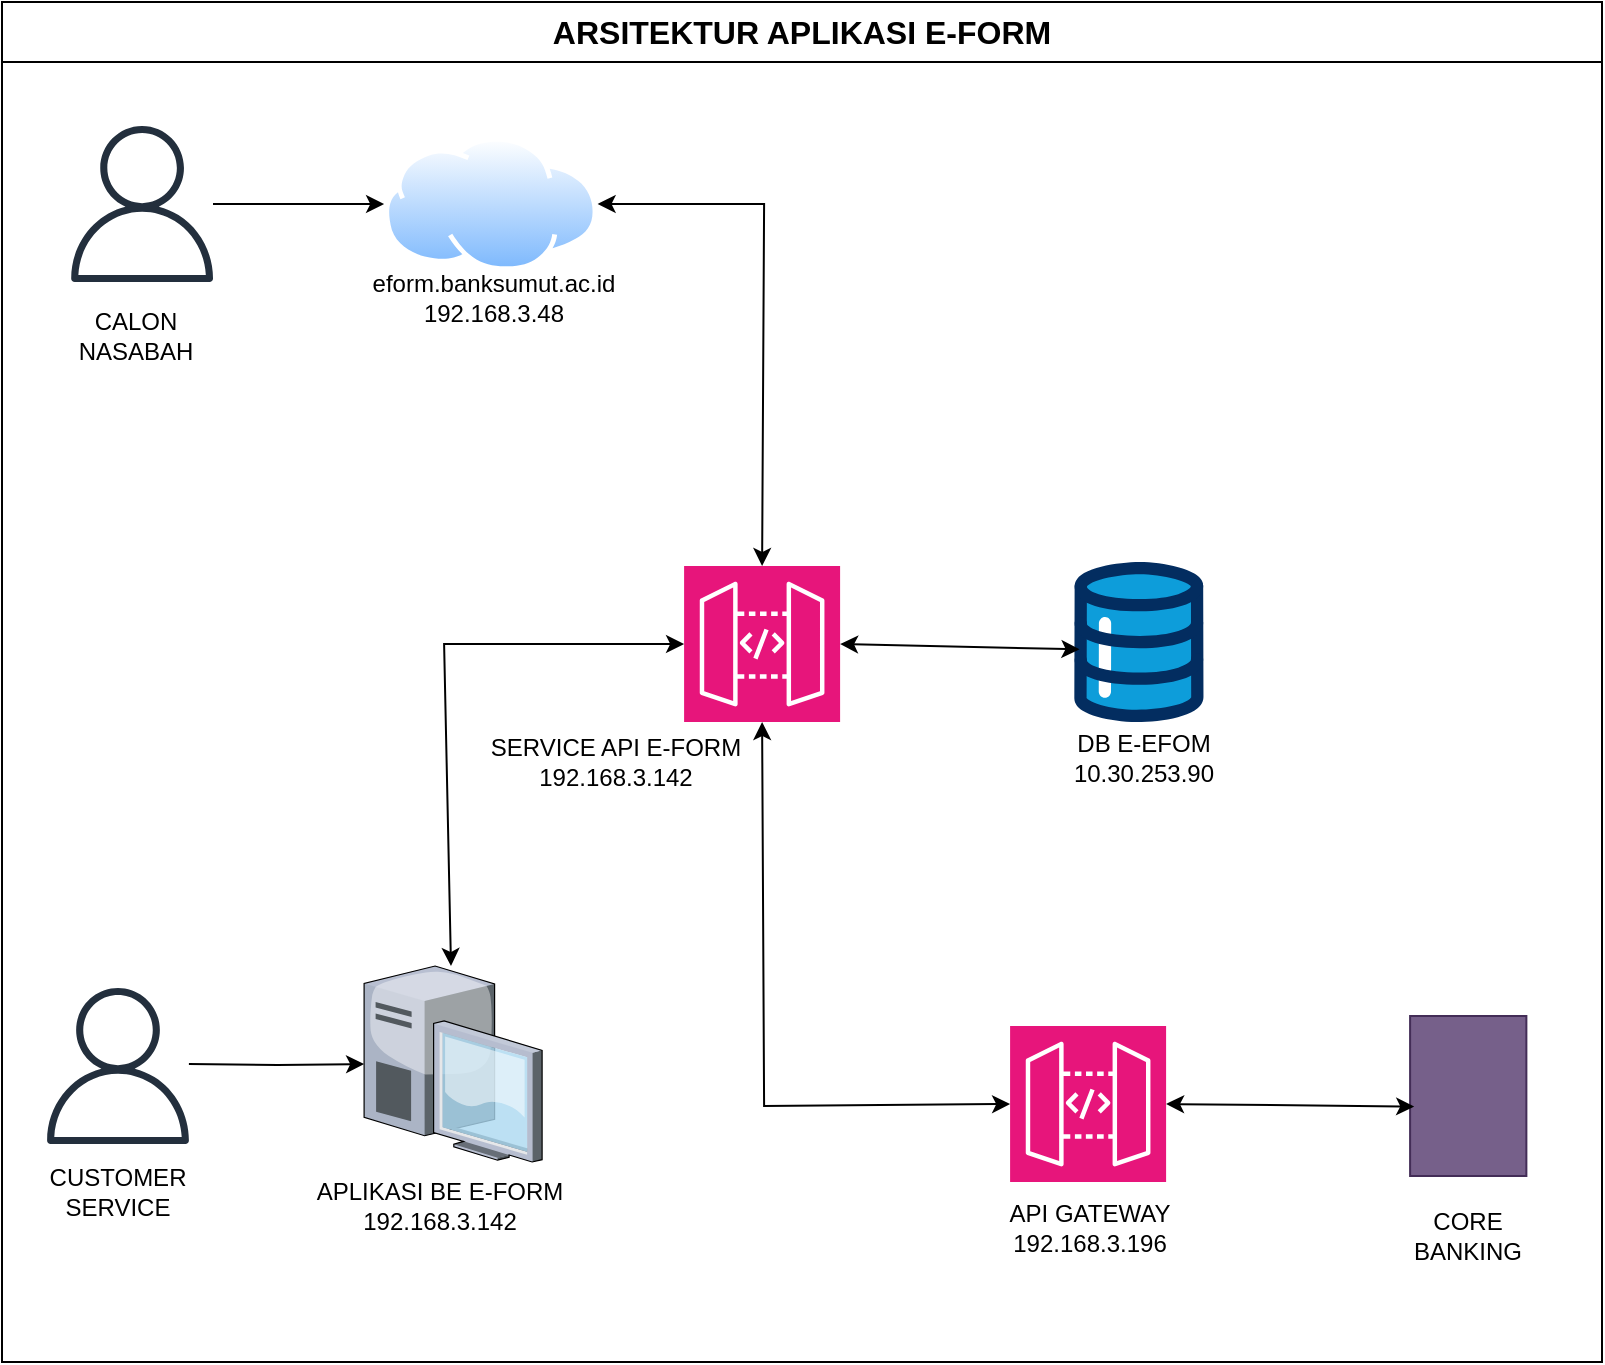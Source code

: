 <mxfile version="27.0.5">
  <diagram name="Halaman-1" id="TuidNOzBTHKesTeutjL0">
    <mxGraphModel dx="1123" dy="1946" grid="1" gridSize="10" guides="1" tooltips="1" connect="1" arrows="1" fold="1" page="1" pageScale="1" pageWidth="827" pageHeight="1169" math="0" shadow="0">
      <root>
        <mxCell id="0" />
        <mxCell id="1" parent="0" />
        <mxCell id="zBEeWKywitH0Ne99eGU0-4" value="" style="image;aspect=fixed;perimeter=ellipsePerimeter;html=1;align=center;shadow=0;dashed=0;spacingTop=3;image=img/lib/active_directory/internet_cloud.svg;" parent="1" vertex="1">
          <mxGeometry x="201.05" y="-1052.63" width="106.75" height="67.25" as="geometry" />
        </mxCell>
        <mxCell id="zBEeWKywitH0Ne99eGU0-17" value="" style="verticalLabelPosition=bottom;aspect=fixed;html=1;shape=mxgraph.salesforce.data;" parent="1" vertex="1">
          <mxGeometry x="546.05" y="-840" width="64.8" height="80" as="geometry" />
        </mxCell>
        <mxCell id="zBEeWKywitH0Ne99eGU0-19" value="" style="points=[];aspect=fixed;html=1;align=center;shadow=0;dashed=0;fillColor=#76608a;strokeColor=#432D57;shape=mxgraph.alibaba_cloud.dg_database_gateway;fontColor=#ffffff;" parent="1" vertex="1">
          <mxGeometry x="714.05" y="-613" width="58.14" height="80" as="geometry" />
        </mxCell>
        <mxCell id="zBEeWKywitH0Ne99eGU0-23" value="" style="sketch=0;points=[[0,0,0],[0.25,0,0],[0.5,0,0],[0.75,0,0],[1,0,0],[0,1,0],[0.25,1,0],[0.5,1,0],[0.75,1,0],[1,1,0],[0,0.25,0],[0,0.5,0],[0,0.75,0],[1,0.25,0],[1,0.5,0],[1,0.75,0]];outlineConnect=0;fontColor=#232F3E;fillColor=#E7157B;strokeColor=#ffffff;dashed=0;verticalLabelPosition=bottom;verticalAlign=top;align=center;html=1;fontSize=12;fontStyle=0;aspect=fixed;shape=mxgraph.aws4.resourceIcon;resIcon=mxgraph.aws4.api_gateway;" parent="1" vertex="1">
          <mxGeometry x="514.05" y="-608" width="78" height="78" as="geometry" />
        </mxCell>
        <mxCell id="zBEeWKywitH0Ne99eGU0-29" value="" style="edgeStyle=orthogonalEdgeStyle;rounded=0;orthogonalLoop=1;jettySize=auto;html=1;" parent="1" source="zBEeWKywitH0Ne99eGU0-25" target="zBEeWKywitH0Ne99eGU0-4" edge="1">
          <mxGeometry relative="1" as="geometry" />
        </mxCell>
        <mxCell id="zBEeWKywitH0Ne99eGU0-25" value="" style="sketch=0;outlineConnect=0;fontColor=#232F3E;gradientColor=none;fillColor=#232F3D;strokeColor=none;dashed=0;verticalLabelPosition=bottom;verticalAlign=top;align=center;html=1;fontSize=12;fontStyle=0;aspect=fixed;pointerEvents=1;shape=mxgraph.aws4.user;" parent="1" vertex="1">
          <mxGeometry x="41.05" y="-1058" width="78" height="78" as="geometry" />
        </mxCell>
        <mxCell id="zBEeWKywitH0Ne99eGU0-31" value="" style="edgeStyle=orthogonalEdgeStyle;rounded=0;orthogonalLoop=1;jettySize=auto;html=1;" parent="1" target="zBEeWKywitH0Ne99eGU0-27" edge="1">
          <mxGeometry relative="1" as="geometry">
            <mxPoint x="103.455" y="-589" as="sourcePoint" />
          </mxGeometry>
        </mxCell>
        <mxCell id="zBEeWKywitH0Ne99eGU0-26" value="" style="sketch=0;outlineConnect=0;fontColor=#232F3E;gradientColor=none;fillColor=#232F3D;strokeColor=none;dashed=0;verticalLabelPosition=bottom;verticalAlign=top;align=center;html=1;fontSize=12;fontStyle=0;aspect=fixed;pointerEvents=1;shape=mxgraph.aws4.user;" parent="1" vertex="1">
          <mxGeometry x="29.0" y="-627" width="78" height="78" as="geometry" />
        </mxCell>
        <mxCell id="zBEeWKywitH0Ne99eGU0-27" value="" style="verticalLabelPosition=bottom;sketch=0;aspect=fixed;html=1;verticalAlign=top;strokeColor=#314354;align=center;outlineConnect=0;shape=mxgraph.citrix.desktop;fillColor=#647687;fontColor=#ffffff;" parent="1" vertex="1">
          <mxGeometry x="191.05" y="-638" width="89" height="98" as="geometry" />
        </mxCell>
        <mxCell id="zBEeWKywitH0Ne99eGU0-28" value="" style="sketch=0;points=[[0,0,0],[0.25,0,0],[0.5,0,0],[0.75,0,0],[1,0,0],[0,1,0],[0.25,1,0],[0.5,1,0],[0.75,1,0],[1,1,0],[0,0.25,0],[0,0.5,0],[0,0.75,0],[1,0.25,0],[1,0.5,0],[1,0.75,0]];outlineConnect=0;fontColor=#232F3E;fillColor=#E7157B;strokeColor=#ffffff;dashed=0;verticalLabelPosition=bottom;verticalAlign=top;align=center;html=1;fontSize=12;fontStyle=0;aspect=fixed;shape=mxgraph.aws4.resourceIcon;resIcon=mxgraph.aws4.api_gateway;" parent="1" vertex="1">
          <mxGeometry x="351.05" y="-838" width="78" height="78" as="geometry" />
        </mxCell>
        <mxCell id="zBEeWKywitH0Ne99eGU0-30" value="" style="endArrow=classic;startArrow=classic;html=1;rounded=0;entryX=0.5;entryY=0;entryDx=0;entryDy=0;entryPerimeter=0;exitX=1;exitY=0.5;exitDx=0;exitDy=0;" parent="1" source="zBEeWKywitH0Ne99eGU0-4" target="zBEeWKywitH0Ne99eGU0-28" edge="1">
          <mxGeometry width="50" height="50" relative="1" as="geometry">
            <mxPoint x="391.05" y="-638" as="sourcePoint" />
            <mxPoint x="441.05" y="-688" as="targetPoint" />
            <Array as="points">
              <mxPoint x="391.05" y="-1019" />
            </Array>
          </mxGeometry>
        </mxCell>
        <mxCell id="zBEeWKywitH0Ne99eGU0-32" value="" style="endArrow=classic;startArrow=classic;html=1;rounded=0;entryX=0;entryY=0.5;entryDx=0;entryDy=0;entryPerimeter=0;" parent="1" source="zBEeWKywitH0Ne99eGU0-27" target="zBEeWKywitH0Ne99eGU0-28" edge="1">
          <mxGeometry width="50" height="50" relative="1" as="geometry">
            <mxPoint x="311.05" y="-585.22" as="sourcePoint" />
            <mxPoint x="462.05" y="-569" as="targetPoint" />
            <Array as="points">
              <mxPoint x="231.05" y="-799" />
            </Array>
          </mxGeometry>
        </mxCell>
        <mxCell id="zBEeWKywitH0Ne99eGU0-34" value="" style="endArrow=classic;startArrow=classic;html=1;rounded=0;exitX=0.5;exitY=1;exitDx=0;exitDy=0;exitPerimeter=0;entryX=0;entryY=0.5;entryDx=0;entryDy=0;entryPerimeter=0;" parent="1" source="zBEeWKywitH0Ne99eGU0-28" target="zBEeWKywitH0Ne99eGU0-23" edge="1">
          <mxGeometry width="50" height="50" relative="1" as="geometry">
            <mxPoint x="391.05" y="-638" as="sourcePoint" />
            <mxPoint x="441.05" y="-688" as="targetPoint" />
            <Array as="points">
              <mxPoint x="391.05" y="-568" />
            </Array>
          </mxGeometry>
        </mxCell>
        <mxCell id="zBEeWKywitH0Ne99eGU0-35" value="" style="endArrow=classic;startArrow=classic;html=1;rounded=0;entryX=1;entryY=0.5;entryDx=0;entryDy=0;entryPerimeter=0;exitX=0.035;exitY=0.566;exitDx=0;exitDy=0;exitPerimeter=0;" parent="1" source="zBEeWKywitH0Ne99eGU0-19" target="zBEeWKywitH0Ne99eGU0-23" edge="1">
          <mxGeometry width="50" height="50" relative="1" as="geometry">
            <mxPoint x="394.05" y="-638" as="sourcePoint" />
            <mxPoint x="444.05" y="-688" as="targetPoint" />
          </mxGeometry>
        </mxCell>
        <mxCell id="zBEeWKywitH0Ne99eGU0-36" value="" style="endArrow=classic;startArrow=classic;html=1;rounded=0;exitX=1;exitY=0.5;exitDx=0;exitDy=0;exitPerimeter=0;entryX=0.04;entryY=0.546;entryDx=0;entryDy=0;entryPerimeter=0;" parent="1" source="zBEeWKywitH0Ne99eGU0-28" target="zBEeWKywitH0Ne99eGU0-17" edge="1">
          <mxGeometry width="50" height="50" relative="1" as="geometry">
            <mxPoint x="391.05" y="-758" as="sourcePoint" />
            <mxPoint x="441.05" y="-808" as="targetPoint" />
          </mxGeometry>
        </mxCell>
        <mxCell id="zBEeWKywitH0Ne99eGU0-37" value="CALON NASABAH" style="text;html=1;align=center;verticalAlign=middle;whiteSpace=wrap;rounded=0;" parent="1" vertex="1">
          <mxGeometry x="47.0" y="-968" width="60" height="30" as="geometry" />
        </mxCell>
        <mxCell id="zBEeWKywitH0Ne99eGU0-40" value="CUSTOMER SERVICE" style="text;html=1;align=center;verticalAlign=middle;whiteSpace=wrap;rounded=0;" parent="1" vertex="1">
          <mxGeometry x="38.0" y="-540" width="60" height="30" as="geometry" />
        </mxCell>
        <mxCell id="zBEeWKywitH0Ne99eGU0-41" value="APLIKASI BE E-FORM&lt;br&gt;192.168.3.142" style="text;html=1;align=center;verticalAlign=middle;whiteSpace=wrap;rounded=0;" parent="1" vertex="1">
          <mxGeometry x="144" y="-533" width="170" height="30" as="geometry" />
        </mxCell>
        <mxCell id="zBEeWKywitH0Ne99eGU0-42" value="CORE BANKING" style="text;html=1;align=center;verticalAlign=middle;whiteSpace=wrap;rounded=0;" parent="1" vertex="1">
          <mxGeometry x="713.12" y="-518" width="60" height="30" as="geometry" />
        </mxCell>
        <mxCell id="zBEeWKywitH0Ne99eGU0-43" value="API GATEWAY&lt;br&gt;192.168.3.196" style="text;html=1;align=center;verticalAlign=middle;whiteSpace=wrap;rounded=0;" parent="1" vertex="1">
          <mxGeometry x="509.05" y="-522" width="90" height="30" as="geometry" />
        </mxCell>
        <mxCell id="zBEeWKywitH0Ne99eGU0-44" value="DB E-EFOM&lt;br&gt;10.30.253.90" style="text;html=1;align=center;verticalAlign=middle;whiteSpace=wrap;rounded=0;" parent="1" vertex="1">
          <mxGeometry x="541.05" y="-757" width="80" height="30" as="geometry" />
        </mxCell>
        <mxCell id="zBEeWKywitH0Ne99eGU0-45" value="eform.banksumut.ac.id&lt;br&gt;192.168.3.48" style="text;html=1;align=center;verticalAlign=middle;whiteSpace=wrap;rounded=0;" parent="1" vertex="1">
          <mxGeometry x="186.05" y="-987" width="140" height="30" as="geometry" />
        </mxCell>
        <mxCell id="zBEeWKywitH0Ne99eGU0-46" value="SERVICE API E-FORM&lt;br&gt;192.168.3.142" style="text;html=1;align=center;verticalAlign=middle;whiteSpace=wrap;rounded=0;" parent="1" vertex="1">
          <mxGeometry x="247.05" y="-755" width="140" height="30" as="geometry" />
        </mxCell>
        <mxCell id="zBEeWKywitH0Ne99eGU0-50" value="&lt;b&gt;&lt;font style=&quot;font-size: 16px;&quot;&gt;ARSITEKTUR APLIKASI E-FORM&lt;/font&gt;&lt;/b&gt;" style="swimlane;fontStyle=0;childLayout=stackLayout;horizontal=1;startSize=30;horizontalStack=0;resizeParent=1;resizeParentMax=0;resizeLast=0;collapsible=1;marginBottom=0;whiteSpace=wrap;html=1;" parent="1" vertex="1">
          <mxGeometry x="10" y="-1120" width="800" height="680" as="geometry" />
        </mxCell>
      </root>
    </mxGraphModel>
  </diagram>
</mxfile>
